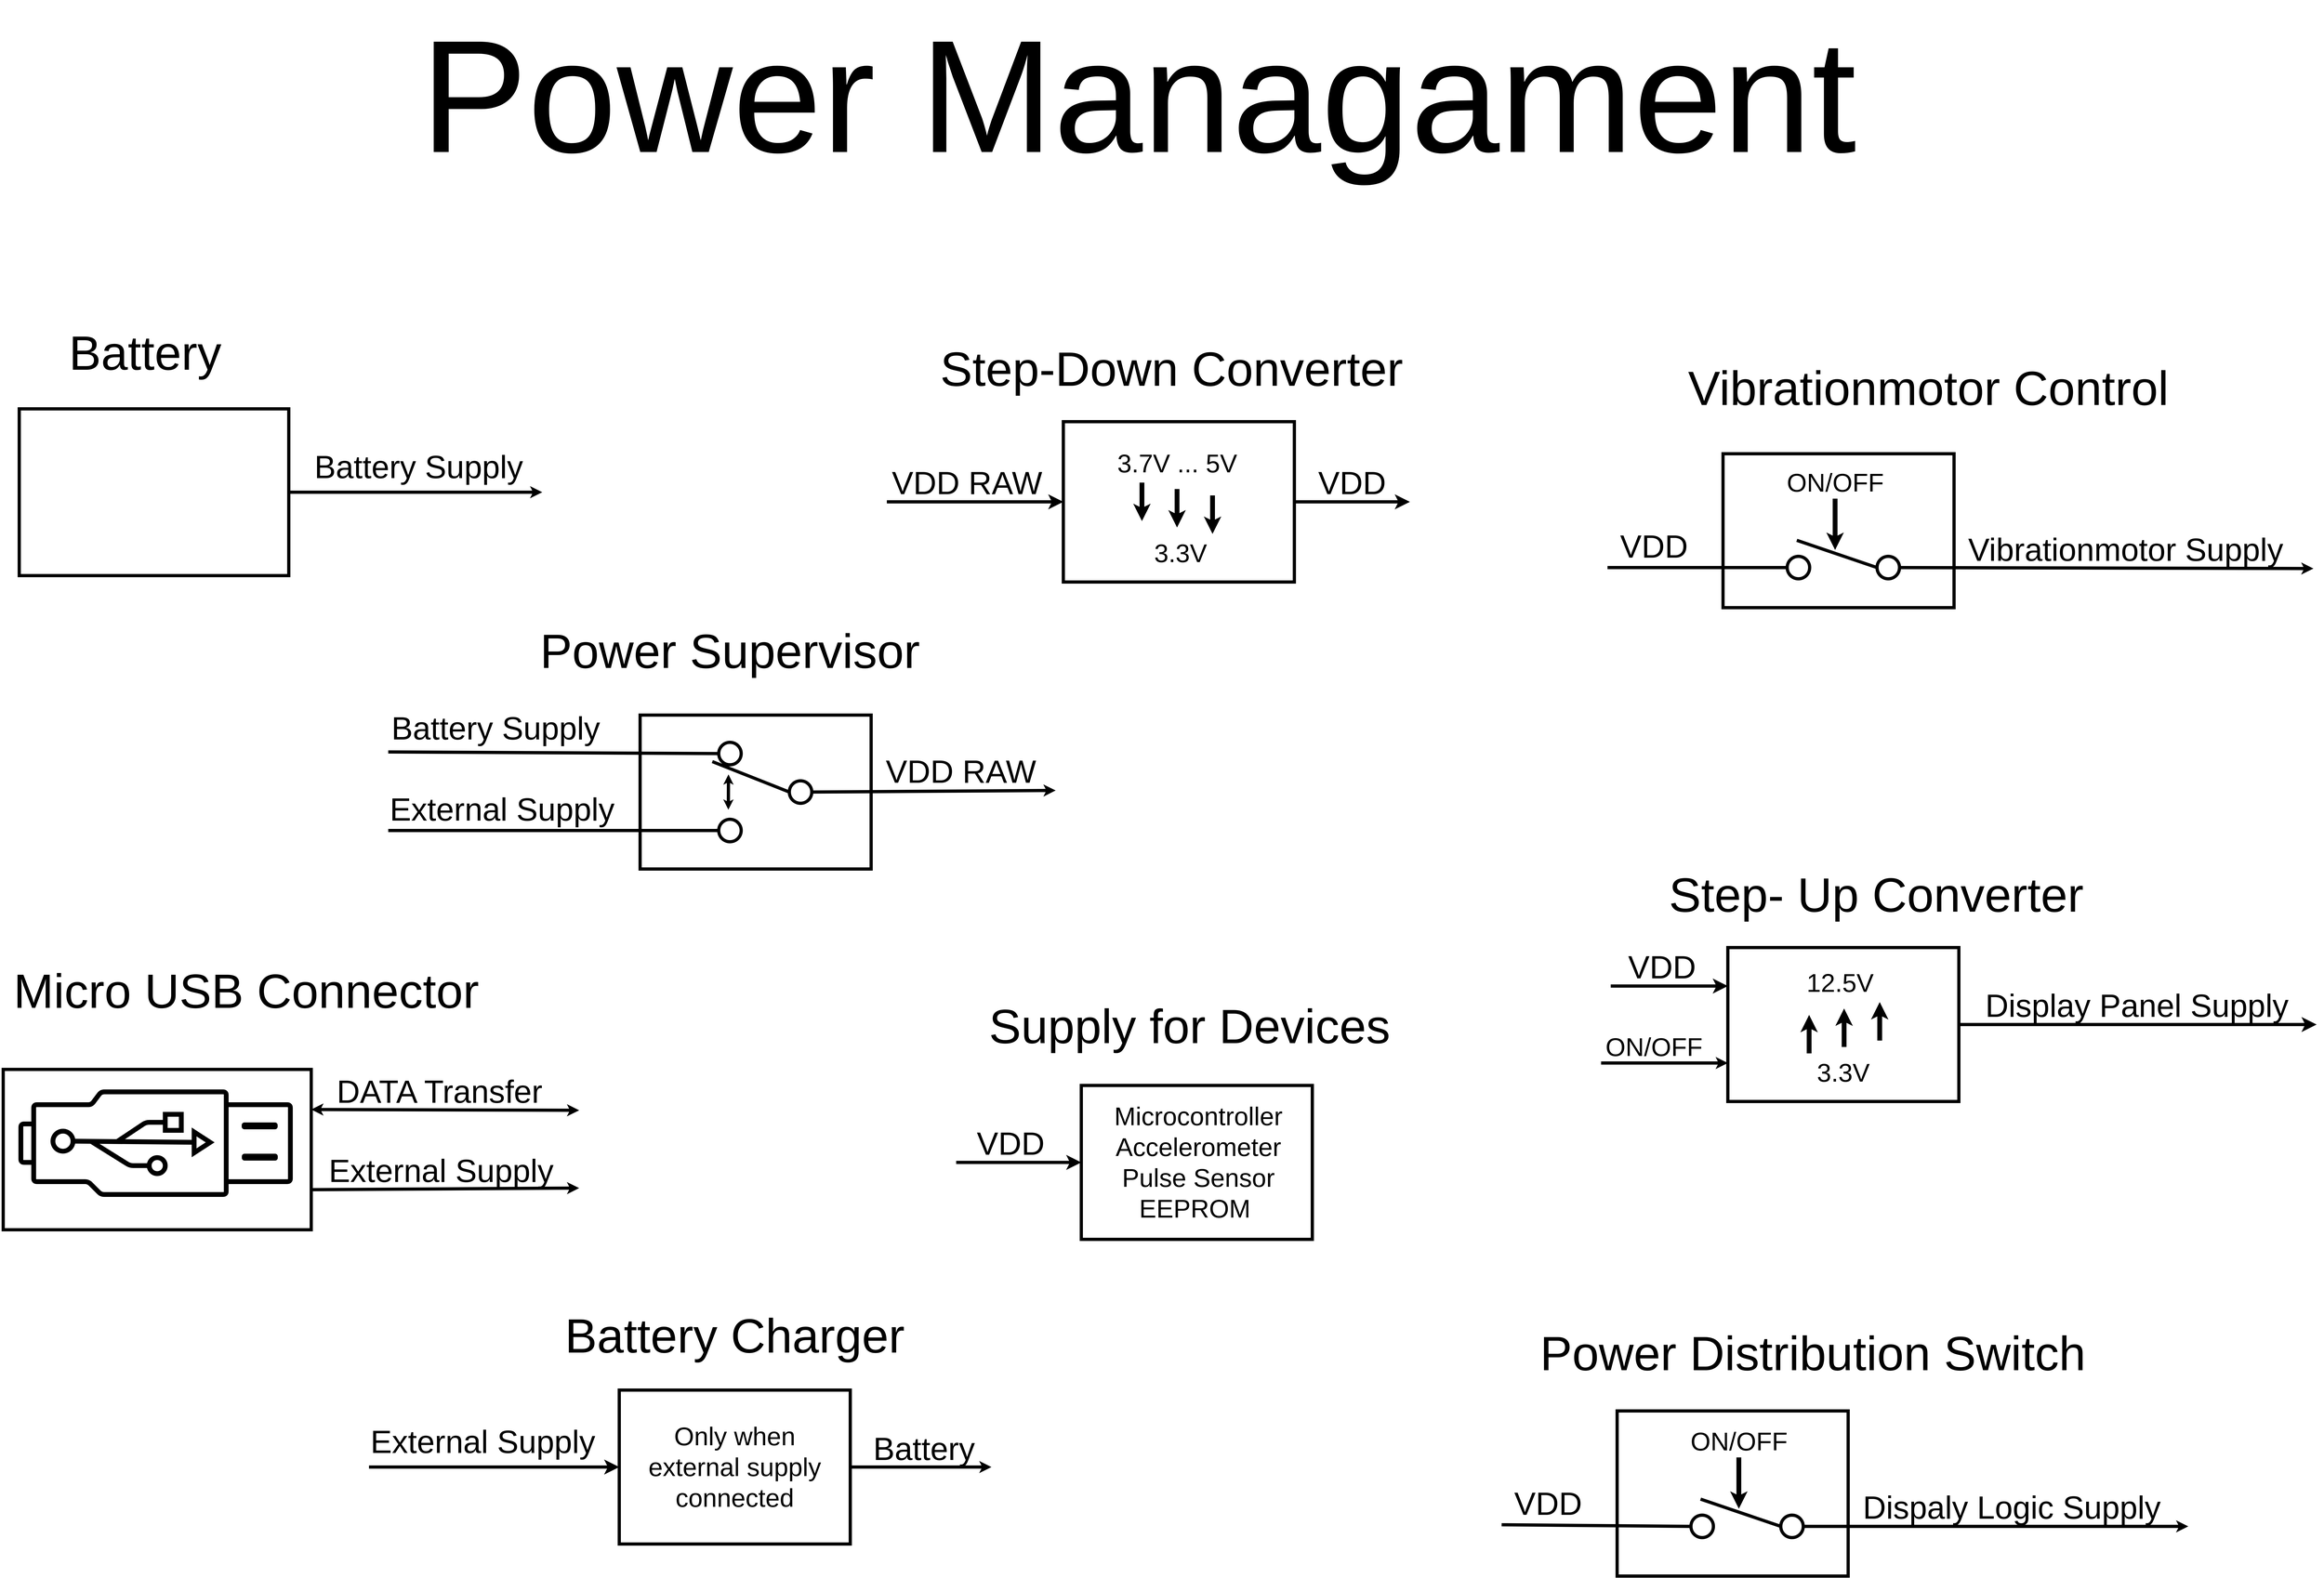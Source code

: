 <mxfile version="13.9.2" type="device"><diagram id="l7eHgJtoObbSzw3CzZVe" name="Page-1"><mxGraphModel dx="11980" dy="7220" grid="1" gridSize="10" guides="1" tooltips="1" connect="1" arrows="1" fold="1" page="1" pageScale="7" pageWidth="1169" pageHeight="827" math="0" shadow="0"><root><mxCell id="0"/><mxCell id="1" parent="0"/><mxCell id="PiEKRLjuFCFdi6KTOTmC-18" value="" style="ellipse;whiteSpace=wrap;html=1;aspect=fixed;fillColor=none;strokeWidth=10;" parent="1" vertex="1"><mxGeometry x="2740" y="2820" width="70" height="70" as="geometry"/></mxCell><mxCell id="PiEKRLjuFCFdi6KTOTmC-19" value="" style="endArrow=none;html=1;strokeWidth=10;exitX=0;exitY=1;exitDx=0;exitDy=0;entryX=0;entryY=0.5;entryDx=0;entryDy=0;" parent="1" source="PiEKRLjuFCFdi6KTOTmC-32" target="PiEKRLjuFCFdi6KTOTmC-38" edge="1"><mxGeometry width="50" height="50" relative="1" as="geometry"><mxPoint x="1520" y="2610" as="sourcePoint"/><mxPoint x="2710" y="2618.57" as="targetPoint"/></mxGeometry></mxCell><mxCell id="PiEKRLjuFCFdi6KTOTmC-20" value="" style="endArrow=none;html=1;strokeWidth=10;exitX=0;exitY=1;exitDx=0;exitDy=0;entryX=0;entryY=0.5;entryDx=0;entryDy=0;" parent="1" source="PiEKRLjuFCFdi6KTOTmC-31" target="PiEKRLjuFCFdi6KTOTmC-18" edge="1"><mxGeometry width="50" height="50" relative="1" as="geometry"><mxPoint x="1520" y="2828.76" as="sourcePoint"/><mxPoint x="2720" y="2828.33" as="targetPoint"/></mxGeometry></mxCell><mxCell id="PiEKRLjuFCFdi6KTOTmC-25" value="" style="endArrow=none;html=1;strokeWidth=10;entryX=0;entryY=0.5;entryDx=0;entryDy=0;" parent="1" target="PiEKRLjuFCFdi6KTOTmC-39" edge="1"><mxGeometry width="50" height="50" relative="1" as="geometry"><mxPoint x="2720" y="2640" as="sourcePoint"/><mxPoint x="3217.33" y="2706.549" as="targetPoint"/></mxGeometry></mxCell><mxCell id="PiEKRLjuFCFdi6KTOTmC-27" value="" style="rounded=0;whiteSpace=wrap;html=1;strokeWidth=10;fillColor=none;" parent="1" vertex="1"><mxGeometry x="2495" y="2495" width="720" height="480" as="geometry"/></mxCell><mxCell id="PiEKRLjuFCFdi6KTOTmC-29" value="&lt;font style=&quot;font-size: 150px&quot;&gt;Power Supervisor&lt;/font&gt;" style="text;html=1;strokeColor=none;fillColor=none;align=center;verticalAlign=middle;whiteSpace=wrap;rounded=0;strokeWidth=20;" parent="1" vertex="1"><mxGeometry x="1900" y="2160" width="1750" height="270" as="geometry"/></mxCell><mxCell id="PiEKRLjuFCFdi6KTOTmC-31" value="&lt;font style=&quot;font-size: 100px&quot;&gt;External Supply&lt;/font&gt;" style="text;html=1;strokeColor=none;fillColor=none;align=center;verticalAlign=middle;whiteSpace=wrap;rounded=0;strokeWidth=20;" parent="1" vertex="1"><mxGeometry x="1710" y="2720" width="710" height="135" as="geometry"/></mxCell><mxCell id="PiEKRLjuFCFdi6KTOTmC-32" value="&lt;font style=&quot;font-size: 100px&quot;&gt;Battery Supply&lt;/font&gt;" style="text;html=1;strokeColor=none;fillColor=none;align=center;verticalAlign=middle;whiteSpace=wrap;rounded=0;strokeWidth=20;" parent="1" vertex="1"><mxGeometry x="1710" y="2460" width="670" height="150" as="geometry"/></mxCell><mxCell id="PiEKRLjuFCFdi6KTOTmC-38" value="" style="ellipse;whiteSpace=wrap;html=1;aspect=fixed;fillColor=none;strokeWidth=10;" parent="1" vertex="1"><mxGeometry x="2740" y="2580" width="70" height="70" as="geometry"/></mxCell><mxCell id="PiEKRLjuFCFdi6KTOTmC-39" value="" style="ellipse;whiteSpace=wrap;html=1;aspect=fixed;fillColor=none;strokeWidth=10;" parent="1" vertex="1"><mxGeometry x="2960" y="2700" width="70" height="70" as="geometry"/></mxCell><mxCell id="PiEKRLjuFCFdi6KTOTmC-41" value="&lt;font style=&quot;font-size: 100px&quot;&gt;VDD RAW&lt;/font&gt;" style="text;html=1;strokeColor=none;fillColor=none;align=center;verticalAlign=middle;whiteSpace=wrap;rounded=0;strokeWidth=20;" parent="1" vertex="1"><mxGeometry x="3200" y="2610" width="590" height="120" as="geometry"/></mxCell><mxCell id="PiEKRLjuFCFdi6KTOTmC-50" value="" style="endArrow=classic;html=1;strokeWidth=10;entryX=0;entryY=0.5;entryDx=0;entryDy=0;endSize=15;exitX=0;exitY=1;exitDx=0;exitDy=0;" parent="1" source="PiEKRLjuFCFdi6KTOTmC-61" target="PiEKRLjuFCFdi6KTOTmC-51" edge="1"><mxGeometry width="50" height="50" relative="1" as="geometry"><mxPoint x="2694" y="1840" as="sourcePoint"/><mxPoint x="3734" y="1840" as="targetPoint"/></mxGeometry></mxCell><mxCell id="PiEKRLjuFCFdi6KTOTmC-51" value="" style="rounded=0;whiteSpace=wrap;html=1;strokeWidth=10;fillColor=none;" parent="1" vertex="1"><mxGeometry x="3814" y="1580" width="720" height="500" as="geometry"/></mxCell><mxCell id="PiEKRLjuFCFdi6KTOTmC-52" style="edgeStyle=none;rounded=0;orthogonalLoop=1;jettySize=auto;html=1;exitX=1;exitY=0.5;exitDx=0;exitDy=0;endSize=15;strokeWidth=15;" parent="1" source="PiEKRLjuFCFdi6KTOTmC-51" target="PiEKRLjuFCFdi6KTOTmC-51" edge="1"><mxGeometry relative="1" as="geometry"/></mxCell><mxCell id="PiEKRLjuFCFdi6KTOTmC-53" value="" style="endArrow=classic;html=1;strokeWidth=15;" parent="1" edge="1"><mxGeometry width="50" height="50" relative="1" as="geometry"><mxPoint x="4059" y="1770" as="sourcePoint"/><mxPoint x="4059" y="1890" as="targetPoint"/></mxGeometry></mxCell><mxCell id="PiEKRLjuFCFdi6KTOTmC-54" value="" style="endArrow=classic;html=1;strokeWidth=15;" parent="1" edge="1"><mxGeometry width="50" height="50" relative="1" as="geometry"><mxPoint x="4168.41" y="1790" as="sourcePoint"/><mxPoint x="4168.41" y="1910" as="targetPoint"/></mxGeometry></mxCell><mxCell id="PiEKRLjuFCFdi6KTOTmC-55" value="" style="endArrow=classic;html=1;strokeWidth=15;" parent="1" edge="1"><mxGeometry width="50" height="50" relative="1" as="geometry"><mxPoint x="4279" y="1810" as="sourcePoint"/><mxPoint x="4279" y="1930" as="targetPoint"/></mxGeometry></mxCell><mxCell id="PiEKRLjuFCFdi6KTOTmC-57" value="&lt;font style=&quot;font-size: 80px&quot;&gt;3.7V ... 5V&lt;/font&gt;" style="text;html=1;strokeColor=none;fillColor=none;align=center;verticalAlign=middle;whiteSpace=wrap;rounded=0;strokeWidth=10;" parent="1" vertex="1"><mxGeometry x="3919" y="1650" width="500" height="120" as="geometry"/></mxCell><mxCell id="PiEKRLjuFCFdi6KTOTmC-59" value="&lt;font style=&quot;font-size: 80px&quot;&gt;3.3V&lt;/font&gt;" style="text;html=1;strokeColor=none;fillColor=none;align=center;verticalAlign=middle;whiteSpace=wrap;rounded=0;strokeWidth=10;" parent="1" vertex="1"><mxGeometry x="3929" y="1930" width="501" height="120" as="geometry"/></mxCell><mxCell id="PiEKRLjuFCFdi6KTOTmC-60" value="" style="endArrow=classic;html=1;strokeWidth=10;endSize=15;exitX=1;exitY=0.5;exitDx=0;exitDy=0;entryX=1;entryY=1;entryDx=0;entryDy=0;" parent="1" source="PiEKRLjuFCFdi6KTOTmC-51" target="PiEKRLjuFCFdi6KTOTmC-62" edge="1"><mxGeometry width="50" height="50" relative="1" as="geometry"><mxPoint x="4574" y="1838" as="sourcePoint"/><mxPoint x="4934" y="1838" as="targetPoint"/></mxGeometry></mxCell><mxCell id="PiEKRLjuFCFdi6KTOTmC-61" value="&lt;font style=&quot;font-size: 100px&quot;&gt;VDD RAW&lt;/font&gt;" style="text;html=1;strokeColor=none;fillColor=none;align=center;verticalAlign=middle;whiteSpace=wrap;rounded=0;strokeWidth=20;" parent="1" vertex="1"><mxGeometry x="3264" y="1710" width="500" height="120" as="geometry"/></mxCell><mxCell id="PiEKRLjuFCFdi6KTOTmC-62" value="&lt;font style=&quot;font-size: 100px&quot;&gt;VDD&lt;/font&gt;" style="text;html=1;strokeColor=none;fillColor=none;align=center;verticalAlign=middle;whiteSpace=wrap;rounded=0;strokeWidth=20;" parent="1" vertex="1"><mxGeometry x="4534" y="1710" width="360" height="120" as="geometry"/></mxCell><mxCell id="PiEKRLjuFCFdi6KTOTmC-65" value="" style="endArrow=classic;html=1;strokeWidth=10;exitX=1;exitY=0.5;exitDx=0;exitDy=0;entryX=1;entryY=1;entryDx=0;entryDy=0;" parent="1" source="PiEKRLjuFCFdi6KTOTmC-39" target="PiEKRLjuFCFdi6KTOTmC-41" edge="1"><mxGeometry width="50" height="50" relative="1" as="geometry"><mxPoint x="4210" y="2810" as="sourcePoint"/><mxPoint x="4260" y="2760" as="targetPoint"/></mxGeometry></mxCell><mxCell id="PiEKRLjuFCFdi6KTOTmC-77" value="" style="endArrow=classic;html=1;strokeWidth=10;entryX=0;entryY=0.5;entryDx=0;entryDy=0;endSize=15;exitX=0;exitY=1;exitDx=0;exitDy=0;" parent="1" source="PiEKRLjuFCFdi6KTOTmC-86" target="PiEKRLjuFCFdi6KTOTmC-78" edge="1"><mxGeometry width="50" height="50" relative="1" as="geometry"><mxPoint x="1310" y="4840" as="sourcePoint"/><mxPoint x="2350" y="4840" as="targetPoint"/></mxGeometry></mxCell><mxCell id="PiEKRLjuFCFdi6KTOTmC-153" style="edgeStyle=none;rounded=0;orthogonalLoop=1;jettySize=auto;html=1;exitX=1;exitY=0.5;exitDx=0;exitDy=0;targetPerimeterSpacing=4;strokeWidth=10;fontSize=1;entryX=1;entryY=1;entryDx=0;entryDy=0;" parent="1" source="PiEKRLjuFCFdi6KTOTmC-78" target="PiEKRLjuFCFdi6KTOTmC-154" edge="1"><mxGeometry relative="1" as="geometry"><mxPoint x="3540" y="4840" as="targetPoint"/></mxGeometry></mxCell><mxCell id="PiEKRLjuFCFdi6KTOTmC-78" value="" style="rounded=0;whiteSpace=wrap;html=1;strokeWidth=10;fillColor=none;" parent="1" vertex="1"><mxGeometry x="2430" y="4600" width="720" height="480" as="geometry"/></mxCell><mxCell id="PiEKRLjuFCFdi6KTOTmC-79" style="edgeStyle=none;rounded=0;orthogonalLoop=1;jettySize=auto;html=1;exitX=1;exitY=0.5;exitDx=0;exitDy=0;endSize=15;strokeWidth=15;" parent="1" source="PiEKRLjuFCFdi6KTOTmC-78" target="PiEKRLjuFCFdi6KTOTmC-78" edge="1"><mxGeometry relative="1" as="geometry"/></mxCell><mxCell id="PiEKRLjuFCFdi6KTOTmC-86" value="&lt;font style=&quot;font-size: 100px&quot;&gt;External Supply&lt;/font&gt;" style="text;html=1;strokeColor=none;fillColor=none;align=center;verticalAlign=middle;whiteSpace=wrap;rounded=0;strokeWidth=20;" parent="1" vertex="1"><mxGeometry x="1650" y="4680" width="710" height="160" as="geometry"/></mxCell><mxCell id="PiEKRLjuFCFdi6KTOTmC-88" value="&lt;font style=&quot;font-size: 150px&quot;&gt;Step-Down Converter&lt;/font&gt;" style="text;html=1;strokeColor=none;fillColor=none;align=center;verticalAlign=middle;whiteSpace=wrap;rounded=0;strokeWidth=20;" parent="1" vertex="1"><mxGeometry x="3384" y="1280" width="1535" height="270" as="geometry"/></mxCell><mxCell id="PiEKRLjuFCFdi6KTOTmC-89" value="&lt;span style=&quot;font-size: 150px&quot;&gt;Battery Charger&lt;/span&gt;" style="text;html=1;strokeColor=none;fillColor=none;align=center;verticalAlign=middle;whiteSpace=wrap;rounded=0;strokeWidth=20;" parent="1" vertex="1"><mxGeometry x="2250" y="4340" width="1080" height="180" as="geometry"/></mxCell><mxCell id="PiEKRLjuFCFdi6KTOTmC-96" value="" style="endArrow=none;html=1;strokeWidth=15;fontSize=10;fixDash=0;editable=0;deletable=0;" parent="1" edge="1"><mxGeometry width="50" height="50" relative="1" as="geometry"><mxPoint x="925" y="3670" as="sourcePoint"/><mxPoint x="925" y="3670" as="targetPoint"/><Array as="points"><mxPoint x="1205" y="3670"/><mxPoint x="1205" y="3990"/><mxPoint x="815" y="3990"/><mxPoint x="775" y="3950"/><mxPoint x="605" y="3950"/><mxPoint x="605" y="3710"/><mxPoint x="785" y="3710"/><mxPoint x="815" y="3670"/></Array></mxGeometry></mxCell><mxCell id="PiEKRLjuFCFdi6KTOTmC-97" value="" style="endArrow=none;html=1;strokeWidth=15;fontSize=10;fixDash=0;editable=0;deletable=0;" parent="1" edge="1"><mxGeometry width="50" height="50" relative="1" as="geometry"><mxPoint x="605" y="3890" as="sourcePoint"/><mxPoint x="605" y="3770" as="targetPoint"/><Array as="points"><mxPoint x="565" y="3890"/><mxPoint x="565" y="3770"/></Array></mxGeometry></mxCell><mxCell id="PiEKRLjuFCFdi6KTOTmC-107" value="&lt;br style=&quot;font-size: 5px;&quot;&gt;&lt;font style=&quot;font-size: 5px;&quot;&gt;&lt;br style=&quot;font-size: 5px;&quot;&gt;&lt;/font&gt;" style="ellipse;whiteSpace=wrap;html=1;aspect=fixed;strokeWidth=15;fillColor=none;fontSize=5;fixDash=0;editable=0;deletable=0;" parent="1" vertex="1"><mxGeometry x="665" y="3792.5" width="62.5" height="62.5" as="geometry"/></mxCell><mxCell id="PiEKRLjuFCFdi6KTOTmC-109" value="" style="endArrow=none;html=1;strokeWidth=15;fontSize=5;exitX=1;exitY=0.5;exitDx=0;exitDy=0;fixDash=0;editable=0;deletable=0;" parent="1" source="PiEKRLjuFCFdi6KTOTmC-107" target="PiEKRLjuFCFdi6KTOTmC-113" edge="1"><mxGeometry width="50" height="50" relative="1" as="geometry"><mxPoint x="815" y="3835" as="sourcePoint"/><mxPoint x="935" y="3825" as="targetPoint"/></mxGeometry></mxCell><mxCell id="PiEKRLjuFCFdi6KTOTmC-113" value="" style="triangle;whiteSpace=wrap;html=1;fontSize=1;strokeWidth=15;fixDash=0;editable=0;deletable=0;" parent="1" vertex="1"><mxGeometry x="1105" y="3795" width="50" height="65" as="geometry"/></mxCell><mxCell id="PiEKRLjuFCFdi6KTOTmC-114" value="" style="endArrow=none;html=1;strokeWidth=15;fontSize=1;entryX=0;entryY=0.5;entryDx=0;entryDy=0;fixDash=0;editable=0;deletable=0;" parent="1" target="PiEKRLjuFCFdi6KTOTmC-115" edge="1"><mxGeometry width="50" height="50" relative="1" as="geometry"><mxPoint x="865" y="3825" as="sourcePoint"/><mxPoint x="915" y="3785" as="targetPoint"/><Array as="points"><mxPoint x="955" y="3765"/></Array></mxGeometry></mxCell><mxCell id="PiEKRLjuFCFdi6KTOTmC-115" value="" style="whiteSpace=wrap;html=1;aspect=fixed;strokeWidth=15;fillColor=none;fontSize=1;fixDash=0;editable=0;deletable=0;" parent="1" vertex="1"><mxGeometry x="1015" y="3740" width="50" height="50" as="geometry"/></mxCell><mxCell id="PiEKRLjuFCFdi6KTOTmC-116" value="" style="endArrow=none;html=1;strokeWidth=15;fontSize=1;entryX=0;entryY=0.5;entryDx=0;entryDy=0;fixDash=0;editable=0;deletable=0;" parent="1" target="PiEKRLjuFCFdi6KTOTmC-118" edge="1"><mxGeometry width="50" height="50" relative="1" as="geometry"><mxPoint x="785" y="3825" as="sourcePoint"/><mxPoint x="885" y="3865" as="targetPoint"/><Array as="points"><mxPoint x="905" y="3900"/></Array></mxGeometry></mxCell><mxCell id="PiEKRLjuFCFdi6KTOTmC-118" value="&lt;br style=&quot;font-size: 5px;&quot;&gt;&lt;font style=&quot;font-size: 5px;&quot;&gt;&lt;br style=&quot;font-size: 5px;&quot;&gt;&lt;/font&gt;" style="ellipse;whiteSpace=wrap;html=1;aspect=fixed;strokeWidth=15;fillColor=none;fontSize=5;fixDash=0;editable=0;deletable=0;" parent="1" vertex="1"><mxGeometry x="965" y="3875" width="50" height="50" as="geometry"/></mxCell><mxCell id="PiEKRLjuFCFdi6KTOTmC-120" value="" style="endArrow=none;html=1;strokeWidth=15;fontSize=1;fixDash=0;editable=0;deletable=0;" parent="1" edge="1"><mxGeometry width="50" height="50" relative="1" as="geometry"><mxPoint x="1205" y="3950" as="sourcePoint"/><mxPoint x="1205" y="3710" as="targetPoint"/><Array as="points"><mxPoint x="1405" y="3950"/><mxPoint x="1405" y="3710"/></Array></mxGeometry></mxCell><mxCell id="PiEKRLjuFCFdi6KTOTmC-125" value="" style="rounded=1;whiteSpace=wrap;html=1;strokeWidth=15;fillColor=#000000;fontSize=1;rotation=90;fixDash=0;editable=0;deletable=0;" parent="1" vertex="1"><mxGeometry x="1306.16" y="3727.5" width="6.34" height="97.04" as="geometry"/></mxCell><mxCell id="PiEKRLjuFCFdi6KTOTmC-132" value="" style="rounded=1;whiteSpace=wrap;html=1;strokeWidth=15;fillColor=#000000;fontSize=1;rotation=90;fixDash=0;editable=0;deletable=0;" parent="1" vertex="1"><mxGeometry x="1306.55" y="3825.07" width="6.34" height="97.04" as="geometry"/></mxCell><mxCell id="PiEKRLjuFCFdi6KTOTmC-140" style="edgeStyle=none;rounded=0;orthogonalLoop=1;jettySize=auto;html=1;exitX=1;exitY=0.75;exitDx=0;exitDy=0;targetPerimeterSpacing=4;strokeWidth=10;fontSize=1;entryX=1;entryY=1;entryDx=0;entryDy=0;" parent="1" source="PiEKRLjuFCFdi6KTOTmC-136" target="PiEKRLjuFCFdi6KTOTmC-143" edge="1"><mxGeometry relative="1" as="geometry"><mxPoint x="2195" y="3965" as="targetPoint"/></mxGeometry></mxCell><mxCell id="PiEKRLjuFCFdi6KTOTmC-136" value="" style="rounded=0;whiteSpace=wrap;html=1;strokeWidth=10;fillColor=none;" parent="1" vertex="1"><mxGeometry x="510" y="3600" width="960" height="500" as="geometry"/></mxCell><mxCell id="PiEKRLjuFCFdi6KTOTmC-143" value="&lt;font style=&quot;font-size: 100px&quot;&gt;External Supply&lt;/font&gt;" style="text;html=1;strokeColor=none;fillColor=none;align=center;verticalAlign=middle;whiteSpace=wrap;rounded=0;strokeWidth=20;" parent="1" vertex="1"><mxGeometry x="1445" y="3860" width="860" height="110" as="geometry"/></mxCell><mxCell id="PiEKRLjuFCFdi6KTOTmC-144" value="&lt;font style=&quot;font-size: 100px&quot;&gt;DATA Transfer&lt;/font&gt;" style="text;html=1;strokeColor=none;fillColor=none;align=center;verticalAlign=middle;whiteSpace=wrap;rounded=0;strokeWidth=20;" parent="1" vertex="1"><mxGeometry x="1435" y="3607.5" width="870" height="120" as="geometry"/></mxCell><mxCell id="PiEKRLjuFCFdi6KTOTmC-146" value="&lt;font style=&quot;font-size: 150px&quot;&gt;Micro USB Connector&lt;/font&gt;" style="text;html=1;strokeColor=none;fillColor=none;align=center;verticalAlign=middle;whiteSpace=wrap;rounded=0;strokeWidth=20;" parent="1" vertex="1"><mxGeometry x="500" y="3220" width="1535" height="270" as="geometry"/></mxCell><mxCell id="PiEKRLjuFCFdi6KTOTmC-150" value="&lt;font style=&quot;font-size: 80px&quot;&gt;Only when external supply connected&lt;/font&gt;" style="text;html=1;strokeColor=none;fillColor=none;align=center;verticalAlign=middle;whiteSpace=wrap;rounded=0;strokeWidth=20;" parent="1" vertex="1"><mxGeometry x="2450" y="4620" width="680" height="440" as="geometry"/></mxCell><mxCell id="PiEKRLjuFCFdi6KTOTmC-154" value="&lt;font style=&quot;font-size: 100px&quot;&gt;Battery&lt;/font&gt;" style="text;html=1;strokeColor=none;fillColor=none;align=center;verticalAlign=middle;whiteSpace=wrap;rounded=0;strokeWidth=20;" parent="1" vertex="1"><mxGeometry x="3170" y="4724.54" width="420" height="115.46" as="geometry"/></mxCell><mxCell id="PiEKRLjuFCFdi6KTOTmC-162" value="" style="shape=image;html=1;verticalAlign=top;verticalLabelPosition=bottom;labelBackgroundColor=#ffffff;imageAspect=0;aspect=fixed;image=https://cdn2.iconfinder.com/data/icons/multimedia-26/24/multimedia-69-128.png;strokeWidth=10;fillColor=#000000;fontSize=1;" parent="1" vertex="1"><mxGeometry x="640" y="1460" width="690" height="690" as="geometry"/></mxCell><mxCell id="PiEKRLjuFCFdi6KTOTmC-165" style="edgeStyle=none;rounded=0;orthogonalLoop=1;jettySize=auto;html=1;exitX=1;exitY=0.5;exitDx=0;exitDy=0;targetPerimeterSpacing=4;strokeWidth=10;fontSize=1;entryX=1;entryY=1;entryDx=0;entryDy=0;" parent="1" source="PiEKRLjuFCFdi6KTOTmC-163" target="PiEKRLjuFCFdi6KTOTmC-168" edge="1"><mxGeometry relative="1" as="geometry"><mxPoint x="1830" y="1800" as="targetPoint"/></mxGeometry></mxCell><mxCell id="PiEKRLjuFCFdi6KTOTmC-163" value="" style="rounded=0;whiteSpace=wrap;html=1;strokeWidth=10;fillColor=none;" parent="1" vertex="1"><mxGeometry x="560" y="1540" width="840" height="520" as="geometry"/></mxCell><mxCell id="PiEKRLjuFCFdi6KTOTmC-168" value="&lt;font style=&quot;font-size: 100px&quot;&gt;Battery Supply&lt;/font&gt;" style="text;html=1;strokeColor=none;fillColor=none;align=center;verticalAlign=middle;whiteSpace=wrap;rounded=0;strokeWidth=20;" parent="1" vertex="1"><mxGeometry x="1420" y="1640" width="770" height="160" as="geometry"/></mxCell><mxCell id="PiEKRLjuFCFdi6KTOTmC-170" value="&lt;font style=&quot;font-size: 150px&quot;&gt;Battery&lt;/font&gt;" style="text;html=1;strokeColor=none;fillColor=none;align=center;verticalAlign=middle;whiteSpace=wrap;rounded=0;strokeWidth=20;" parent="1" vertex="1"><mxGeometry x="680" y="1270" width="545" height="190" as="geometry"/></mxCell><mxCell id="PiEKRLjuFCFdi6KTOTmC-171" value="" style="endArrow=classic;html=1;strokeWidth=10;entryX=0;entryY=0.5;entryDx=0;entryDy=0;endSize=15;exitX=0;exitY=1;exitDx=0;exitDy=0;" parent="1" source="PiEKRLjuFCFdi6KTOTmC-180" target="PiEKRLjuFCFdi6KTOTmC-172" edge="1"><mxGeometry width="50" height="50" relative="1" as="geometry"><mxPoint x="2750" y="3890" as="sourcePoint"/><mxPoint x="3790" y="3890" as="targetPoint"/></mxGeometry></mxCell><mxCell id="PiEKRLjuFCFdi6KTOTmC-172" value="" style="rounded=0;whiteSpace=wrap;html=1;strokeWidth=10;fillColor=none;" parent="1" vertex="1"><mxGeometry x="3870" y="3650" width="720" height="480" as="geometry"/></mxCell><mxCell id="PiEKRLjuFCFdi6KTOTmC-173" style="edgeStyle=none;rounded=0;orthogonalLoop=1;jettySize=auto;html=1;exitX=1;exitY=0.5;exitDx=0;exitDy=0;endSize=15;strokeWidth=15;" parent="1" source="PiEKRLjuFCFdi6KTOTmC-172" target="PiEKRLjuFCFdi6KTOTmC-172" edge="1"><mxGeometry relative="1" as="geometry"/></mxCell><mxCell id="PiEKRLjuFCFdi6KTOTmC-180" value="&lt;font style=&quot;font-size: 100px&quot;&gt;VDD&lt;/font&gt;" style="text;html=1;strokeColor=none;fillColor=none;align=center;verticalAlign=middle;whiteSpace=wrap;rounded=0;strokeWidth=20;" parent="1" vertex="1"><mxGeometry x="3480" y="3770" width="340" height="120" as="geometry"/></mxCell><mxCell id="PiEKRLjuFCFdi6KTOTmC-182" value="&lt;span style=&quot;font-size: 150px&quot;&gt;Supply for Devices&lt;/span&gt;" style="text;html=1;strokeColor=none;fillColor=none;align=center;verticalAlign=middle;whiteSpace=wrap;rounded=0;strokeWidth=20;" parent="1" vertex="1"><mxGeometry x="3440" y="3330" width="1535" height="270" as="geometry"/></mxCell><mxCell id="PiEKRLjuFCFdi6KTOTmC-184" value="&lt;font style=&quot;font-size: 80px&quot;&gt;Microcontroller Accelerometer Pulse Sensor EEPROM&amp;nbsp;&lt;/font&gt;" style="text;html=1;strokeColor=none;fillColor=none;align=center;verticalAlign=middle;whiteSpace=wrap;rounded=0;fontSize=1;strokeWidth=100;" parent="1" vertex="1"><mxGeometry x="3890" y="3670" width="690" height="440" as="geometry"/></mxCell><mxCell id="PiEKRLjuFCFdi6KTOTmC-185" value="" style="ellipse;whiteSpace=wrap;html=1;aspect=fixed;fillColor=none;strokeWidth=10;" parent="1" vertex="1"><mxGeometry x="6070" y="2000" width="70" height="70" as="geometry"/></mxCell><mxCell id="PiEKRLjuFCFdi6KTOTmC-187" value="" style="endArrow=none;html=1;strokeWidth=10;exitX=0;exitY=1;exitDx=0;exitDy=0;entryX=0;entryY=0.5;entryDx=0;entryDy=0;" parent="1" source="PiEKRLjuFCFdi6KTOTmC-191" target="PiEKRLjuFCFdi6KTOTmC-185" edge="1"><mxGeometry width="50" height="50" relative="1" as="geometry"><mxPoint x="4850" y="2008.76" as="sourcePoint"/><mxPoint x="6050" y="2008.33" as="targetPoint"/></mxGeometry></mxCell><mxCell id="PiEKRLjuFCFdi6KTOTmC-188" value="" style="endArrow=none;html=1;strokeWidth=10;entryX=0;entryY=0.5;entryDx=0;entryDy=0;" parent="1" target="PiEKRLjuFCFdi6KTOTmC-194" edge="1"><mxGeometry width="50" height="50" relative="1" as="geometry"><mxPoint x="6100" y="1950" as="sourcePoint"/><mxPoint x="6607.33" y="2006.549" as="targetPoint"/></mxGeometry></mxCell><mxCell id="PiEKRLjuFCFdi6KTOTmC-189" value="" style="rounded=0;whiteSpace=wrap;html=1;strokeWidth=10;fillColor=none;" parent="1" vertex="1"><mxGeometry x="5870" y="1680" width="720" height="480" as="geometry"/></mxCell><mxCell id="PiEKRLjuFCFdi6KTOTmC-190" value="&lt;font style=&quot;font-size: 150px&quot;&gt;Vibrationmotor Control&lt;/font&gt;" style="text;html=1;strokeColor=none;fillColor=none;align=center;verticalAlign=middle;whiteSpace=wrap;rounded=0;strokeWidth=20;" parent="1" vertex="1"><mxGeometry x="5670" y="1340" width="1680" height="270" as="geometry"/></mxCell><mxCell id="PiEKRLjuFCFdi6KTOTmC-191" value="&lt;font style=&quot;font-size: 100px&quot;&gt;VDD&lt;/font&gt;" style="text;html=1;strokeColor=none;fillColor=none;align=center;verticalAlign=middle;whiteSpace=wrap;rounded=0;strokeWidth=20;" parent="1" vertex="1"><mxGeometry x="5510" y="1900" width="290" height="135" as="geometry"/></mxCell><mxCell id="PiEKRLjuFCFdi6KTOTmC-194" value="" style="ellipse;whiteSpace=wrap;html=1;aspect=fixed;fillColor=none;strokeWidth=10;" parent="1" vertex="1"><mxGeometry x="6350" y="2000" width="70" height="70" as="geometry"/></mxCell><mxCell id="PiEKRLjuFCFdi6KTOTmC-195" value="&lt;font style=&quot;font-size: 100px&quot;&gt;Vibrationmotor Supply&lt;/font&gt;" style="text;html=1;strokeColor=none;fillColor=none;align=center;verticalAlign=middle;whiteSpace=wrap;rounded=0;strokeWidth=20;" parent="1" vertex="1"><mxGeometry x="6540" y="1918" width="1170" height="120" as="geometry"/></mxCell><mxCell id="PiEKRLjuFCFdi6KTOTmC-196" value="" style="endArrow=classic;html=1;strokeWidth=10;exitX=1;exitY=0.5;exitDx=0;exitDy=0;entryX=1;entryY=1;entryDx=0;entryDy=0;" parent="1" source="PiEKRLjuFCFdi6KTOTmC-194" target="PiEKRLjuFCFdi6KTOTmC-195" edge="1"><mxGeometry width="50" height="50" relative="1" as="geometry"><mxPoint x="7600" y="2110" as="sourcePoint"/><mxPoint x="7650" y="2060" as="targetPoint"/></mxGeometry></mxCell><mxCell id="PiEKRLjuFCFdi6KTOTmC-201" value="" style="endArrow=classic;html=1;strokeWidth=15;fontSize=1;" parent="1" edge="1"><mxGeometry width="50" height="50" relative="1" as="geometry"><mxPoint x="6219.29" y="1820" as="sourcePoint"/><mxPoint x="6219.29" y="1980" as="targetPoint"/></mxGeometry></mxCell><mxCell id="PiEKRLjuFCFdi6KTOTmC-204" value="&lt;font style=&quot;font-size: 80px&quot;&gt;ON/OFF&lt;/font&gt;" style="text;html=1;strokeColor=none;fillColor=none;align=center;verticalAlign=middle;whiteSpace=wrap;rounded=0;fontSize=1;" parent="1" vertex="1"><mxGeometry x="6160" y="1730" width="120" height="80" as="geometry"/></mxCell><mxCell id="PiEKRLjuFCFdi6KTOTmC-217" value="" style="endArrow=classic;html=1;strokeWidth=10;entryX=0;entryY=0.25;entryDx=0;entryDy=0;endSize=15;exitX=0;exitY=1;exitDx=0;exitDy=0;" parent="1" source="PiEKRLjuFCFdi6KTOTmC-226" target="PiEKRLjuFCFdi6KTOTmC-218" edge="1"><mxGeometry width="50" height="50" relative="1" as="geometry"><mxPoint x="4760" y="3460" as="sourcePoint"/><mxPoint x="5800" y="3460" as="targetPoint"/></mxGeometry></mxCell><mxCell id="PiEKRLjuFCFdi6KTOTmC-218" value="" style="rounded=0;whiteSpace=wrap;html=1;strokeWidth=10;fillColor=none;" parent="1" vertex="1"><mxGeometry x="5885" y="3220.0" width="720" height="480" as="geometry"/></mxCell><mxCell id="PiEKRLjuFCFdi6KTOTmC-219" style="edgeStyle=none;rounded=0;orthogonalLoop=1;jettySize=auto;html=1;exitX=1;exitY=0.5;exitDx=0;exitDy=0;endSize=15;strokeWidth=15;" parent="1" source="PiEKRLjuFCFdi6KTOTmC-218" target="PiEKRLjuFCFdi6KTOTmC-218" edge="1"><mxGeometry relative="1" as="geometry"/></mxCell><mxCell id="PiEKRLjuFCFdi6KTOTmC-220" value="" style="endArrow=classic;html=1;strokeWidth=15;" parent="1" edge="1"><mxGeometry width="50" height="50" relative="1" as="geometry"><mxPoint x="6138.33" y="3550" as="sourcePoint"/><mxPoint x="6138.33" y="3430" as="targetPoint"/></mxGeometry></mxCell><mxCell id="PiEKRLjuFCFdi6KTOTmC-221" value="" style="endArrow=classic;html=1;strokeWidth=15;" parent="1" edge="1"><mxGeometry width="50" height="50" relative="1" as="geometry"><mxPoint x="6247.33" y="3530" as="sourcePoint"/><mxPoint x="6247.33" y="3410" as="targetPoint"/></mxGeometry></mxCell><mxCell id="PiEKRLjuFCFdi6KTOTmC-222" value="" style="endArrow=classic;html=1;strokeWidth=15;" parent="1" edge="1"><mxGeometry width="50" height="50" relative="1" as="geometry"><mxPoint x="6358.33" y="3510" as="sourcePoint"/><mxPoint x="6358.33" y="3390" as="targetPoint"/></mxGeometry></mxCell><mxCell id="PiEKRLjuFCFdi6KTOTmC-223" value="&lt;font style=&quot;font-size: 80px&quot;&gt;12.5V&lt;/font&gt;" style="text;html=1;strokeColor=none;fillColor=none;align=center;verticalAlign=middle;whiteSpace=wrap;rounded=0;strokeWidth=10;" parent="1" vertex="1"><mxGeometry x="5985" y="3270.0" width="500" height="120" as="geometry"/></mxCell><mxCell id="PiEKRLjuFCFdi6KTOTmC-224" value="&lt;font style=&quot;font-size: 80px&quot;&gt;3.3V&lt;/font&gt;" style="text;html=1;strokeColor=none;fillColor=none;align=center;verticalAlign=middle;whiteSpace=wrap;rounded=0;strokeWidth=10;" parent="1" vertex="1"><mxGeometry x="5995" y="3550" width="500" height="120" as="geometry"/></mxCell><mxCell id="PiEKRLjuFCFdi6KTOTmC-225" value="" style="endArrow=classic;html=1;strokeWidth=10;endSize=15;exitX=1;exitY=0.5;exitDx=0;exitDy=0;entryX=1;entryY=1;entryDx=0;entryDy=0;" parent="1" source="PiEKRLjuFCFdi6KTOTmC-218" target="PiEKRLjuFCFdi6KTOTmC-227" edge="1"><mxGeometry width="50" height="50" relative="1" as="geometry"><mxPoint x="6640" y="3458" as="sourcePoint"/><mxPoint x="7000" y="3458" as="targetPoint"/></mxGeometry></mxCell><mxCell id="PiEKRLjuFCFdi6KTOTmC-226" value="&lt;font style=&quot;font-size: 100px&quot;&gt;VDD&lt;/font&gt;" style="text;html=1;strokeColor=none;fillColor=none;align=center;verticalAlign=middle;whiteSpace=wrap;rounded=0;strokeWidth=20;" parent="1" vertex="1"><mxGeometry x="5520" y="3220.0" width="320" height="120" as="geometry"/></mxCell><mxCell id="PiEKRLjuFCFdi6KTOTmC-227" value="&lt;font style=&quot;font-size: 100px&quot;&gt;Display Panel Supply&lt;/font&gt;" style="text;html=1;strokeColor=none;fillColor=none;align=center;verticalAlign=middle;whiteSpace=wrap;rounded=0;strokeWidth=20;" parent="1" vertex="1"><mxGeometry x="6600" y="3340" width="1120" height="120" as="geometry"/></mxCell><mxCell id="PiEKRLjuFCFdi6KTOTmC-228" value="&lt;font style=&quot;font-size: 150px&quot;&gt;Step- Up Converter&lt;/font&gt;" style="text;html=1;strokeColor=none;fillColor=none;align=center;verticalAlign=middle;whiteSpace=wrap;rounded=0;strokeWidth=20;" parent="1" vertex="1"><mxGeometry x="5580" y="2920" width="1535" height="270" as="geometry"/></mxCell><mxCell id="PiEKRLjuFCFdi6KTOTmC-229" value="" style="ellipse;whiteSpace=wrap;html=1;aspect=fixed;fillColor=none;strokeWidth=10;" parent="1" vertex="1"><mxGeometry x="5770" y="4990" width="70" height="70" as="geometry"/></mxCell><mxCell id="PiEKRLjuFCFdi6KTOTmC-230" value="" style="endArrow=none;html=1;strokeWidth=10;entryX=0;entryY=0.5;entryDx=0;entryDy=0;" parent="1" target="PiEKRLjuFCFdi6KTOTmC-233" edge="1"><mxGeometry width="50" height="50" relative="1" as="geometry"><mxPoint x="5800" y="4940" as="sourcePoint"/><mxPoint x="6307.33" y="4996.549" as="targetPoint"/></mxGeometry></mxCell><mxCell id="PiEKRLjuFCFdi6KTOTmC-231" value="" style="rounded=0;whiteSpace=wrap;html=1;strokeWidth=10;fillColor=none;" parent="1" vertex="1"><mxGeometry x="5540" y="4665" width="720" height="515" as="geometry"/></mxCell><mxCell id="PiEKRLjuFCFdi6KTOTmC-232" value="&lt;font style=&quot;font-size: 150px&quot;&gt;Power Distribution Switch&lt;/font&gt;" style="text;html=1;strokeColor=none;fillColor=none;align=center;verticalAlign=middle;whiteSpace=wrap;rounded=0;strokeWidth=20;" parent="1" vertex="1"><mxGeometry x="5290" y="4350" width="1720" height="270" as="geometry"/></mxCell><mxCell id="PiEKRLjuFCFdi6KTOTmC-233" value="" style="ellipse;whiteSpace=wrap;html=1;aspect=fixed;fillColor=none;strokeWidth=10;" parent="1" vertex="1"><mxGeometry x="6050" y="4990" width="70" height="70" as="geometry"/></mxCell><mxCell id="PiEKRLjuFCFdi6KTOTmC-234" value="&lt;font style=&quot;font-size: 100px&quot;&gt;Dispaly Logic Supply&lt;/font&gt;" style="text;html=1;strokeColor=none;fillColor=none;align=center;verticalAlign=middle;whiteSpace=wrap;rounded=0;strokeWidth=20;" parent="1" vertex="1"><mxGeometry x="6220" y="4905" width="1100" height="120" as="geometry"/></mxCell><mxCell id="PiEKRLjuFCFdi6KTOTmC-235" value="" style="endArrow=classic;html=1;strokeWidth=10;exitX=1;exitY=0.5;exitDx=0;exitDy=0;entryX=1;entryY=1;entryDx=0;entryDy=0;" parent="1" source="PiEKRLjuFCFdi6KTOTmC-233" target="PiEKRLjuFCFdi6KTOTmC-234" edge="1"><mxGeometry width="50" height="50" relative="1" as="geometry"><mxPoint x="7350" y="5100" as="sourcePoint"/><mxPoint x="7400" y="5050" as="targetPoint"/></mxGeometry></mxCell><mxCell id="PiEKRLjuFCFdi6KTOTmC-236" value="" style="endArrow=classic;html=1;strokeWidth=15;fontSize=1;" parent="1" edge="1"><mxGeometry width="50" height="50" relative="1" as="geometry"><mxPoint x="5919.29" y="4810" as="sourcePoint"/><mxPoint x="5919.29" y="4970" as="targetPoint"/></mxGeometry></mxCell><mxCell id="PiEKRLjuFCFdi6KTOTmC-237" value="&lt;font style=&quot;font-size: 80px&quot;&gt;ON/OFF&lt;/font&gt;" style="text;html=1;strokeColor=none;fillColor=none;align=center;verticalAlign=middle;whiteSpace=wrap;rounded=0;fontSize=1;" parent="1" vertex="1"><mxGeometry x="5860" y="4720" width="120" height="80" as="geometry"/></mxCell><mxCell id="PiEKRLjuFCFdi6KTOTmC-238" value="" style="endArrow=classic;startArrow=classic;html=1;strokeWidth=10;fontSize=1;endSize=0;startSize=0;jumpSize=0;" parent="1" edge="1"><mxGeometry width="50" height="50" relative="1" as="geometry"><mxPoint x="2770.43" y="2680" as="sourcePoint"/><mxPoint x="2770" y="2790" as="targetPoint"/></mxGeometry></mxCell><mxCell id="PiEKRLjuFCFdi6KTOTmC-240" value="" style="endArrow=classic;html=1;strokeWidth=10;fontSize=1;entryX=0;entryY=0.75;entryDx=0;entryDy=0;exitX=0;exitY=1;exitDx=0;exitDy=0;" parent="1" source="PiEKRLjuFCFdi6KTOTmC-241" target="PiEKRLjuFCFdi6KTOTmC-218" edge="1"><mxGeometry width="50" height="50" relative="1" as="geometry"><mxPoint x="5440" y="3580" as="sourcePoint"/><mxPoint x="5490" y="3520" as="targetPoint"/></mxGeometry></mxCell><mxCell id="PiEKRLjuFCFdi6KTOTmC-241" value="&lt;font style=&quot;font-size: 80px&quot;&gt;ON/OFF&lt;/font&gt;" style="text;html=1;strokeColor=none;fillColor=none;align=center;verticalAlign=middle;whiteSpace=wrap;rounded=0;fontSize=1;strokeWidth=10;" parent="1" vertex="1"><mxGeometry x="5490" y="3480" width="330" height="100" as="geometry"/></mxCell><mxCell id="PiEKRLjuFCFdi6KTOTmC-242" value="" style="endArrow=none;html=1;strokeWidth=10;exitX=0;exitY=1;exitDx=0;exitDy=0;entryX=0;entryY=0.5;entryDx=0;entryDy=0;" parent="1" source="PiEKRLjuFCFdi6KTOTmC-243" target="PiEKRLjuFCFdi6KTOTmC-229" edge="1"><mxGeometry width="50" height="50" relative="1" as="geometry"><mxPoint x="4510" y="5018.76" as="sourcePoint"/><mxPoint x="5740" y="5045" as="targetPoint"/></mxGeometry></mxCell><mxCell id="PiEKRLjuFCFdi6KTOTmC-243" value="&lt;font style=&quot;font-size: 100px&quot;&gt;VDD&lt;/font&gt;" style="text;html=1;strokeColor=none;fillColor=none;align=center;verticalAlign=middle;whiteSpace=wrap;rounded=0;strokeWidth=20;" parent="1" vertex="1"><mxGeometry x="5180" y="4885" width="290" height="135" as="geometry"/></mxCell><mxCell id="PiEKRLjuFCFdi6KTOTmC-245" value="&lt;font style=&quot;font-size: 500px&quot;&gt;Power Managament&lt;/font&gt;" style="text;html=1;strokeColor=none;fillColor=none;align=center;verticalAlign=middle;whiteSpace=wrap;rounded=0;strokeWidth=20;" parent="1" vertex="1"><mxGeometry x="1747.5" y="270" width="4600" height="590" as="geometry"/></mxCell><mxCell id="a6wO39oAnhLxu641-Etn-1" value="" style="endArrow=classic;startArrow=classic;html=1;exitX=1;exitY=0.25;exitDx=0;exitDy=0;entryX=1;entryY=1;entryDx=0;entryDy=0;strokeWidth=10;" edge="1" parent="1" source="PiEKRLjuFCFdi6KTOTmC-136" target="PiEKRLjuFCFdi6KTOTmC-144"><mxGeometry width="50" height="50" relative="1" as="geometry"><mxPoint x="2150" y="3840" as="sourcePoint"/><mxPoint x="2200" y="3790" as="targetPoint"/></mxGeometry></mxCell></root></mxGraphModel></diagram></mxfile>